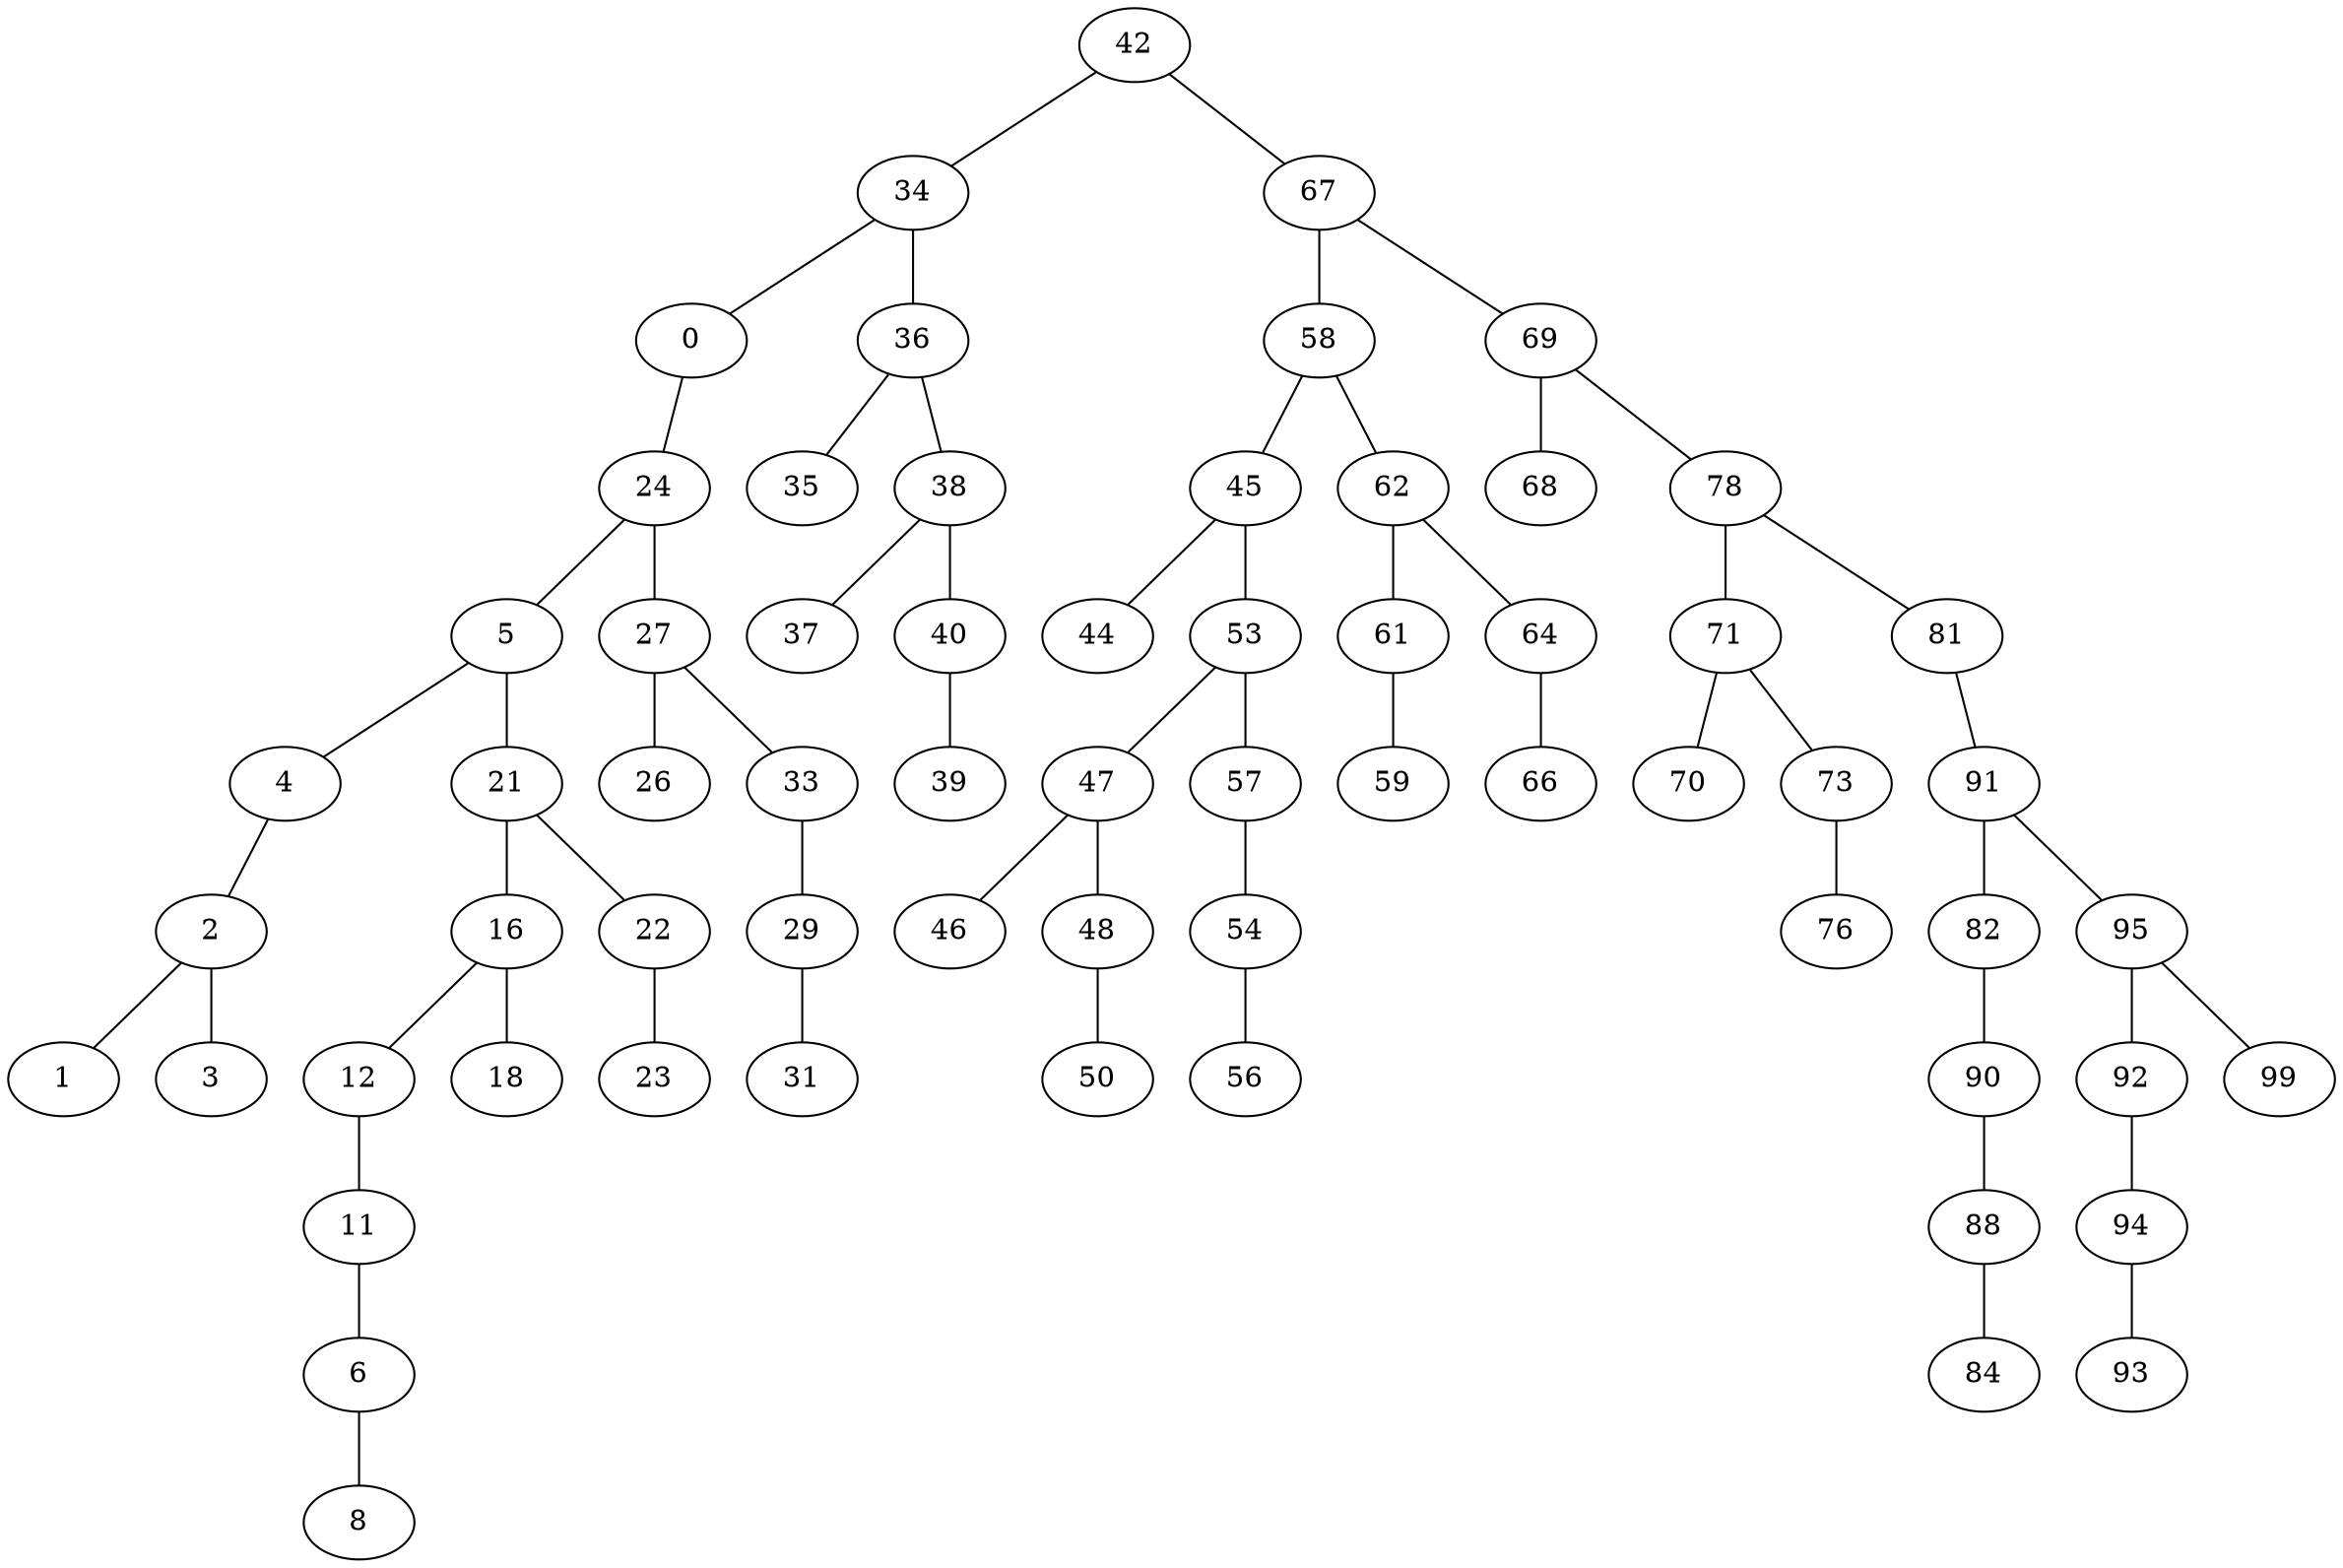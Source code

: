 graph {
42
42--34
34--0
0--24
24--5
5--4
4--2
2--1
2--3
5--21
21--16
16--12
12--11
11--6
6--8
16--18
21--22
22--23
24--27
27--26
27--33
33--29
29--31
34--36
36--35
36--38
38--37
38--40
40--39
42--67
67--58
58--45
45--44
45--53
53--47
47--46
47--48
48--50
53--57
57--54
54--56
58--62
62--61
61--59
62--64
64--66
67--69
69--68
69--78
78--71
71--70
71--73
73--76
78--81
81--91
91--82
82--90
90--88
88--84
91--95
95--92
92--94
94--93
95--99
}
